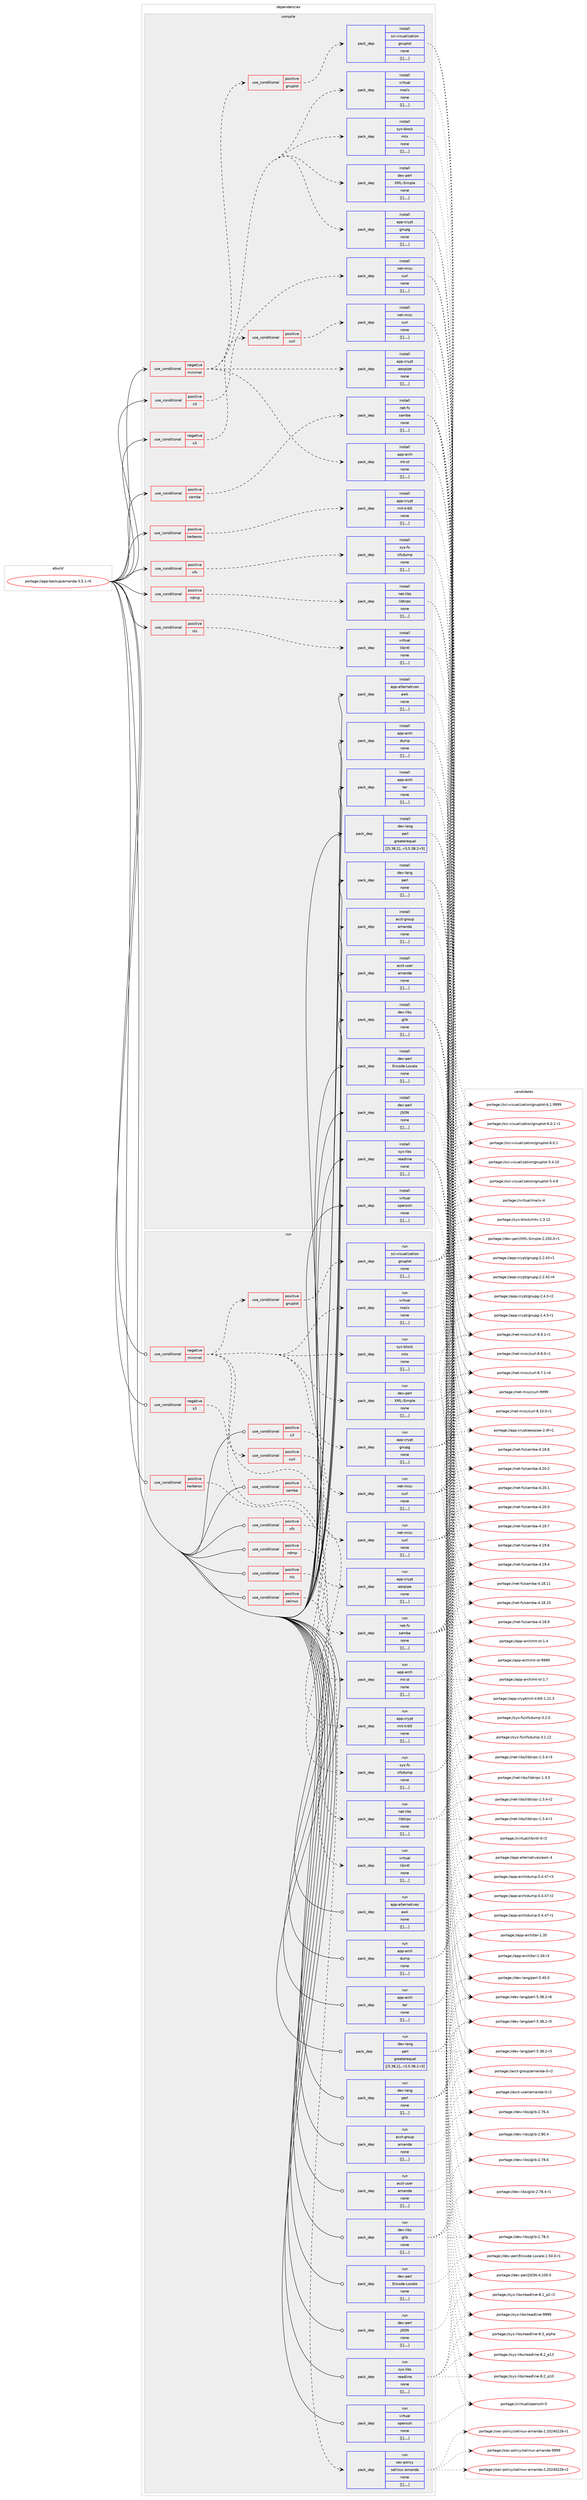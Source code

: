 digraph prolog {

# *************
# Graph options
# *************

newrank=true;
concentrate=true;
compound=true;
graph [rankdir=LR,fontname=Helvetica,fontsize=10,ranksep=1.5];#, ranksep=2.5, nodesep=0.2];
edge  [arrowhead=vee];
node  [fontname=Helvetica,fontsize=10];

# **********
# The ebuild
# **********

subgraph cluster_leftcol {
color=gray;
label=<<i>ebuild</i>>;
id [label="portage://app-backup/amanda-3.5.1-r5", color=red, width=4, href="../app-backup/amanda-3.5.1-r5.svg"];
}

# ****************
# The dependencies
# ****************

subgraph cluster_midcol {
color=gray;
label=<<i>dependencies</i>>;
subgraph cluster_compile {
fillcolor="#eeeeee";
style=filled;
label=<<i>compile</i>>;
subgraph cond2384 {
dependency8472 [label=<<TABLE BORDER="0" CELLBORDER="1" CELLSPACING="0" CELLPADDING="4"><TR><TD ROWSPAN="3" CELLPADDING="10">use_conditional</TD></TR><TR><TD>negative</TD></TR><TR><TD>minimal</TD></TR></TABLE>>, shape=none, color=red];
subgraph pack6062 {
dependency8473 [label=<<TABLE BORDER="0" CELLBORDER="1" CELLSPACING="0" CELLPADDING="4" WIDTH="220"><TR><TD ROWSPAN="6" CELLPADDING="30">pack_dep</TD></TR><TR><TD WIDTH="110">install</TD></TR><TR><TD>app-arch</TD></TR><TR><TD>mt-st</TD></TR><TR><TD>none</TD></TR><TR><TD>[[],,,,]</TD></TR></TABLE>>, shape=none, color=blue];
}
dependency8472:e -> dependency8473:w [weight=20,style="dashed",arrowhead="vee"];
subgraph pack6063 {
dependency8474 [label=<<TABLE BORDER="0" CELLBORDER="1" CELLSPACING="0" CELLPADDING="4" WIDTH="220"><TR><TD ROWSPAN="6" CELLPADDING="30">pack_dep</TD></TR><TR><TD WIDTH="110">install</TD></TR><TR><TD>app-crypt</TD></TR><TR><TD>aespipe</TD></TR><TR><TD>none</TD></TR><TR><TD>[[],,,,]</TD></TR></TABLE>>, shape=none, color=blue];
}
dependency8472:e -> dependency8474:w [weight=20,style="dashed",arrowhead="vee"];
subgraph pack6064 {
dependency8475 [label=<<TABLE BORDER="0" CELLBORDER="1" CELLSPACING="0" CELLPADDING="4" WIDTH="220"><TR><TD ROWSPAN="6" CELLPADDING="30">pack_dep</TD></TR><TR><TD WIDTH="110">install</TD></TR><TR><TD>app-crypt</TD></TR><TR><TD>gnupg</TD></TR><TR><TD>none</TD></TR><TR><TD>[[],,,,]</TD></TR></TABLE>>, shape=none, color=blue];
}
dependency8472:e -> dependency8475:w [weight=20,style="dashed",arrowhead="vee"];
subgraph pack6065 {
dependency8476 [label=<<TABLE BORDER="0" CELLBORDER="1" CELLSPACING="0" CELLPADDING="4" WIDTH="220"><TR><TD ROWSPAN="6" CELLPADDING="30">pack_dep</TD></TR><TR><TD WIDTH="110">install</TD></TR><TR><TD>dev-perl</TD></TR><TR><TD>XML-Simple</TD></TR><TR><TD>none</TD></TR><TR><TD>[[],,,,]</TD></TR></TABLE>>, shape=none, color=blue];
}
dependency8472:e -> dependency8476:w [weight=20,style="dashed",arrowhead="vee"];
subgraph pack6066 {
dependency8477 [label=<<TABLE BORDER="0" CELLBORDER="1" CELLSPACING="0" CELLPADDING="4" WIDTH="220"><TR><TD ROWSPAN="6" CELLPADDING="30">pack_dep</TD></TR><TR><TD WIDTH="110">install</TD></TR><TR><TD>sys-block</TD></TR><TR><TD>mtx</TD></TR><TR><TD>none</TD></TR><TR><TD>[[],,,,]</TD></TR></TABLE>>, shape=none, color=blue];
}
dependency8472:e -> dependency8477:w [weight=20,style="dashed",arrowhead="vee"];
subgraph pack6067 {
dependency8478 [label=<<TABLE BORDER="0" CELLBORDER="1" CELLSPACING="0" CELLPADDING="4" WIDTH="220"><TR><TD ROWSPAN="6" CELLPADDING="30">pack_dep</TD></TR><TR><TD WIDTH="110">install</TD></TR><TR><TD>virtual</TD></TR><TR><TD>mailx</TD></TR><TR><TD>none</TD></TR><TR><TD>[[],,,,]</TD></TR></TABLE>>, shape=none, color=blue];
}
dependency8472:e -> dependency8478:w [weight=20,style="dashed",arrowhead="vee"];
subgraph cond2385 {
dependency8479 [label=<<TABLE BORDER="0" CELLBORDER="1" CELLSPACING="0" CELLPADDING="4"><TR><TD ROWSPAN="3" CELLPADDING="10">use_conditional</TD></TR><TR><TD>positive</TD></TR><TR><TD>gnuplot</TD></TR></TABLE>>, shape=none, color=red];
subgraph pack6068 {
dependency8480 [label=<<TABLE BORDER="0" CELLBORDER="1" CELLSPACING="0" CELLPADDING="4" WIDTH="220"><TR><TD ROWSPAN="6" CELLPADDING="30">pack_dep</TD></TR><TR><TD WIDTH="110">install</TD></TR><TR><TD>sci-visualization</TD></TR><TR><TD>gnuplot</TD></TR><TR><TD>none</TD></TR><TR><TD>[[],,,,]</TD></TR></TABLE>>, shape=none, color=blue];
}
dependency8479:e -> dependency8480:w [weight=20,style="dashed",arrowhead="vee"];
}
dependency8472:e -> dependency8479:w [weight=20,style="dashed",arrowhead="vee"];
}
id:e -> dependency8472:w [weight=20,style="solid",arrowhead="vee"];
subgraph cond2386 {
dependency8481 [label=<<TABLE BORDER="0" CELLBORDER="1" CELLSPACING="0" CELLPADDING="4"><TR><TD ROWSPAN="3" CELLPADDING="10">use_conditional</TD></TR><TR><TD>negative</TD></TR><TR><TD>s3</TD></TR></TABLE>>, shape=none, color=red];
subgraph cond2387 {
dependency8482 [label=<<TABLE BORDER="0" CELLBORDER="1" CELLSPACING="0" CELLPADDING="4"><TR><TD ROWSPAN="3" CELLPADDING="10">use_conditional</TD></TR><TR><TD>positive</TD></TR><TR><TD>curl</TD></TR></TABLE>>, shape=none, color=red];
subgraph pack6069 {
dependency8483 [label=<<TABLE BORDER="0" CELLBORDER="1" CELLSPACING="0" CELLPADDING="4" WIDTH="220"><TR><TD ROWSPAN="6" CELLPADDING="30">pack_dep</TD></TR><TR><TD WIDTH="110">install</TD></TR><TR><TD>net-misc</TD></TR><TR><TD>curl</TD></TR><TR><TD>none</TD></TR><TR><TD>[[],,,,]</TD></TR></TABLE>>, shape=none, color=blue];
}
dependency8482:e -> dependency8483:w [weight=20,style="dashed",arrowhead="vee"];
}
dependency8481:e -> dependency8482:w [weight=20,style="dashed",arrowhead="vee"];
}
id:e -> dependency8481:w [weight=20,style="solid",arrowhead="vee"];
subgraph cond2388 {
dependency8484 [label=<<TABLE BORDER="0" CELLBORDER="1" CELLSPACING="0" CELLPADDING="4"><TR><TD ROWSPAN="3" CELLPADDING="10">use_conditional</TD></TR><TR><TD>positive</TD></TR><TR><TD>kerberos</TD></TR></TABLE>>, shape=none, color=red];
subgraph pack6070 {
dependency8485 [label=<<TABLE BORDER="0" CELLBORDER="1" CELLSPACING="0" CELLPADDING="4" WIDTH="220"><TR><TD ROWSPAN="6" CELLPADDING="30">pack_dep</TD></TR><TR><TD WIDTH="110">install</TD></TR><TR><TD>app-crypt</TD></TR><TR><TD>mit-krb5</TD></TR><TR><TD>none</TD></TR><TR><TD>[[],,,,]</TD></TR></TABLE>>, shape=none, color=blue];
}
dependency8484:e -> dependency8485:w [weight=20,style="dashed",arrowhead="vee"];
}
id:e -> dependency8484:w [weight=20,style="solid",arrowhead="vee"];
subgraph cond2389 {
dependency8486 [label=<<TABLE BORDER="0" CELLBORDER="1" CELLSPACING="0" CELLPADDING="4"><TR><TD ROWSPAN="3" CELLPADDING="10">use_conditional</TD></TR><TR><TD>positive</TD></TR><TR><TD>ndmp</TD></TR></TABLE>>, shape=none, color=red];
subgraph pack6071 {
dependency8487 [label=<<TABLE BORDER="0" CELLBORDER="1" CELLSPACING="0" CELLPADDING="4" WIDTH="220"><TR><TD ROWSPAN="6" CELLPADDING="30">pack_dep</TD></TR><TR><TD WIDTH="110">install</TD></TR><TR><TD>net-libs</TD></TR><TR><TD>libtirpc</TD></TR><TR><TD>none</TD></TR><TR><TD>[[],,,,]</TD></TR></TABLE>>, shape=none, color=blue];
}
dependency8486:e -> dependency8487:w [weight=20,style="dashed",arrowhead="vee"];
}
id:e -> dependency8486:w [weight=20,style="solid",arrowhead="vee"];
subgraph cond2390 {
dependency8488 [label=<<TABLE BORDER="0" CELLBORDER="1" CELLSPACING="0" CELLPADDING="4"><TR><TD ROWSPAN="3" CELLPADDING="10">use_conditional</TD></TR><TR><TD>positive</TD></TR><TR><TD>nls</TD></TR></TABLE>>, shape=none, color=red];
subgraph pack6072 {
dependency8489 [label=<<TABLE BORDER="0" CELLBORDER="1" CELLSPACING="0" CELLPADDING="4" WIDTH="220"><TR><TD ROWSPAN="6" CELLPADDING="30">pack_dep</TD></TR><TR><TD WIDTH="110">install</TD></TR><TR><TD>virtual</TD></TR><TR><TD>libintl</TD></TR><TR><TD>none</TD></TR><TR><TD>[[],,,,]</TD></TR></TABLE>>, shape=none, color=blue];
}
dependency8488:e -> dependency8489:w [weight=20,style="dashed",arrowhead="vee"];
}
id:e -> dependency8488:w [weight=20,style="solid",arrowhead="vee"];
subgraph cond2391 {
dependency8490 [label=<<TABLE BORDER="0" CELLBORDER="1" CELLSPACING="0" CELLPADDING="4"><TR><TD ROWSPAN="3" CELLPADDING="10">use_conditional</TD></TR><TR><TD>positive</TD></TR><TR><TD>s3</TD></TR></TABLE>>, shape=none, color=red];
subgraph pack6073 {
dependency8491 [label=<<TABLE BORDER="0" CELLBORDER="1" CELLSPACING="0" CELLPADDING="4" WIDTH="220"><TR><TD ROWSPAN="6" CELLPADDING="30">pack_dep</TD></TR><TR><TD WIDTH="110">install</TD></TR><TR><TD>net-misc</TD></TR><TR><TD>curl</TD></TR><TR><TD>none</TD></TR><TR><TD>[[],,,,]</TD></TR></TABLE>>, shape=none, color=blue];
}
dependency8490:e -> dependency8491:w [weight=20,style="dashed",arrowhead="vee"];
}
id:e -> dependency8490:w [weight=20,style="solid",arrowhead="vee"];
subgraph cond2392 {
dependency8492 [label=<<TABLE BORDER="0" CELLBORDER="1" CELLSPACING="0" CELLPADDING="4"><TR><TD ROWSPAN="3" CELLPADDING="10">use_conditional</TD></TR><TR><TD>positive</TD></TR><TR><TD>samba</TD></TR></TABLE>>, shape=none, color=red];
subgraph pack6074 {
dependency8493 [label=<<TABLE BORDER="0" CELLBORDER="1" CELLSPACING="0" CELLPADDING="4" WIDTH="220"><TR><TD ROWSPAN="6" CELLPADDING="30">pack_dep</TD></TR><TR><TD WIDTH="110">install</TD></TR><TR><TD>net-fs</TD></TR><TR><TD>samba</TD></TR><TR><TD>none</TD></TR><TR><TD>[[],,,,]</TD></TR></TABLE>>, shape=none, color=blue];
}
dependency8492:e -> dependency8493:w [weight=20,style="dashed",arrowhead="vee"];
}
id:e -> dependency8492:w [weight=20,style="solid",arrowhead="vee"];
subgraph cond2393 {
dependency8494 [label=<<TABLE BORDER="0" CELLBORDER="1" CELLSPACING="0" CELLPADDING="4"><TR><TD ROWSPAN="3" CELLPADDING="10">use_conditional</TD></TR><TR><TD>positive</TD></TR><TR><TD>xfs</TD></TR></TABLE>>, shape=none, color=red];
subgraph pack6075 {
dependency8495 [label=<<TABLE BORDER="0" CELLBORDER="1" CELLSPACING="0" CELLPADDING="4" WIDTH="220"><TR><TD ROWSPAN="6" CELLPADDING="30">pack_dep</TD></TR><TR><TD WIDTH="110">install</TD></TR><TR><TD>sys-fs</TD></TR><TR><TD>xfsdump</TD></TR><TR><TD>none</TD></TR><TR><TD>[[],,,,]</TD></TR></TABLE>>, shape=none, color=blue];
}
dependency8494:e -> dependency8495:w [weight=20,style="dashed",arrowhead="vee"];
}
id:e -> dependency8494:w [weight=20,style="solid",arrowhead="vee"];
subgraph pack6076 {
dependency8496 [label=<<TABLE BORDER="0" CELLBORDER="1" CELLSPACING="0" CELLPADDING="4" WIDTH="220"><TR><TD ROWSPAN="6" CELLPADDING="30">pack_dep</TD></TR><TR><TD WIDTH="110">install</TD></TR><TR><TD>acct-group</TD></TR><TR><TD>amanda</TD></TR><TR><TD>none</TD></TR><TR><TD>[[],,,,]</TD></TR></TABLE>>, shape=none, color=blue];
}
id:e -> dependency8496:w [weight=20,style="solid",arrowhead="vee"];
subgraph pack6077 {
dependency8497 [label=<<TABLE BORDER="0" CELLBORDER="1" CELLSPACING="0" CELLPADDING="4" WIDTH="220"><TR><TD ROWSPAN="6" CELLPADDING="30">pack_dep</TD></TR><TR><TD WIDTH="110">install</TD></TR><TR><TD>acct-user</TD></TR><TR><TD>amanda</TD></TR><TR><TD>none</TD></TR><TR><TD>[[],,,,]</TD></TR></TABLE>>, shape=none, color=blue];
}
id:e -> dependency8497:w [weight=20,style="solid",arrowhead="vee"];
subgraph pack6078 {
dependency8498 [label=<<TABLE BORDER="0" CELLBORDER="1" CELLSPACING="0" CELLPADDING="4" WIDTH="220"><TR><TD ROWSPAN="6" CELLPADDING="30">pack_dep</TD></TR><TR><TD WIDTH="110">install</TD></TR><TR><TD>app-alternatives</TD></TR><TR><TD>awk</TD></TR><TR><TD>none</TD></TR><TR><TD>[[],,,,]</TD></TR></TABLE>>, shape=none, color=blue];
}
id:e -> dependency8498:w [weight=20,style="solid",arrowhead="vee"];
subgraph pack6079 {
dependency8499 [label=<<TABLE BORDER="0" CELLBORDER="1" CELLSPACING="0" CELLPADDING="4" WIDTH="220"><TR><TD ROWSPAN="6" CELLPADDING="30">pack_dep</TD></TR><TR><TD WIDTH="110">install</TD></TR><TR><TD>app-arch</TD></TR><TR><TD>dump</TD></TR><TR><TD>none</TD></TR><TR><TD>[[],,,,]</TD></TR></TABLE>>, shape=none, color=blue];
}
id:e -> dependency8499:w [weight=20,style="solid",arrowhead="vee"];
subgraph pack6080 {
dependency8500 [label=<<TABLE BORDER="0" CELLBORDER="1" CELLSPACING="0" CELLPADDING="4" WIDTH="220"><TR><TD ROWSPAN="6" CELLPADDING="30">pack_dep</TD></TR><TR><TD WIDTH="110">install</TD></TR><TR><TD>app-arch</TD></TR><TR><TD>tar</TD></TR><TR><TD>none</TD></TR><TR><TD>[[],,,,]</TD></TR></TABLE>>, shape=none, color=blue];
}
id:e -> dependency8500:w [weight=20,style="solid",arrowhead="vee"];
subgraph pack6081 {
dependency8501 [label=<<TABLE BORDER="0" CELLBORDER="1" CELLSPACING="0" CELLPADDING="4" WIDTH="220"><TR><TD ROWSPAN="6" CELLPADDING="30">pack_dep</TD></TR><TR><TD WIDTH="110">install</TD></TR><TR><TD>dev-lang</TD></TR><TR><TD>perl</TD></TR><TR><TD>greaterequal</TD></TR><TR><TD>[[5,38,2],,-r3,5.38.2-r3]</TD></TR></TABLE>>, shape=none, color=blue];
}
id:e -> dependency8501:w [weight=20,style="solid",arrowhead="vee"];
subgraph pack6082 {
dependency8502 [label=<<TABLE BORDER="0" CELLBORDER="1" CELLSPACING="0" CELLPADDING="4" WIDTH="220"><TR><TD ROWSPAN="6" CELLPADDING="30">pack_dep</TD></TR><TR><TD WIDTH="110">install</TD></TR><TR><TD>dev-lang</TD></TR><TR><TD>perl</TD></TR><TR><TD>none</TD></TR><TR><TD>[[],,,,]</TD></TR></TABLE>>, shape=none, color=blue];
}
id:e -> dependency8502:w [weight=20,style="solid",arrowhead="vee"];
subgraph pack6083 {
dependency8503 [label=<<TABLE BORDER="0" CELLBORDER="1" CELLSPACING="0" CELLPADDING="4" WIDTH="220"><TR><TD ROWSPAN="6" CELLPADDING="30">pack_dep</TD></TR><TR><TD WIDTH="110">install</TD></TR><TR><TD>dev-libs</TD></TR><TR><TD>glib</TD></TR><TR><TD>none</TD></TR><TR><TD>[[],,,,]</TD></TR></TABLE>>, shape=none, color=blue];
}
id:e -> dependency8503:w [weight=20,style="solid",arrowhead="vee"];
subgraph pack6084 {
dependency8504 [label=<<TABLE BORDER="0" CELLBORDER="1" CELLSPACING="0" CELLPADDING="4" WIDTH="220"><TR><TD ROWSPAN="6" CELLPADDING="30">pack_dep</TD></TR><TR><TD WIDTH="110">install</TD></TR><TR><TD>dev-perl</TD></TR><TR><TD>Encode-Locale</TD></TR><TR><TD>none</TD></TR><TR><TD>[[],,,,]</TD></TR></TABLE>>, shape=none, color=blue];
}
id:e -> dependency8504:w [weight=20,style="solid",arrowhead="vee"];
subgraph pack6085 {
dependency8505 [label=<<TABLE BORDER="0" CELLBORDER="1" CELLSPACING="0" CELLPADDING="4" WIDTH="220"><TR><TD ROWSPAN="6" CELLPADDING="30">pack_dep</TD></TR><TR><TD WIDTH="110">install</TD></TR><TR><TD>dev-perl</TD></TR><TR><TD>JSON</TD></TR><TR><TD>none</TD></TR><TR><TD>[[],,,,]</TD></TR></TABLE>>, shape=none, color=blue];
}
id:e -> dependency8505:w [weight=20,style="solid",arrowhead="vee"];
subgraph pack6086 {
dependency8506 [label=<<TABLE BORDER="0" CELLBORDER="1" CELLSPACING="0" CELLPADDING="4" WIDTH="220"><TR><TD ROWSPAN="6" CELLPADDING="30">pack_dep</TD></TR><TR><TD WIDTH="110">install</TD></TR><TR><TD>sys-libs</TD></TR><TR><TD>readline</TD></TR><TR><TD>none</TD></TR><TR><TD>[[],,,,]</TD></TR></TABLE>>, shape=none, color=blue];
}
id:e -> dependency8506:w [weight=20,style="solid",arrowhead="vee"];
subgraph pack6087 {
dependency8507 [label=<<TABLE BORDER="0" CELLBORDER="1" CELLSPACING="0" CELLPADDING="4" WIDTH="220"><TR><TD ROWSPAN="6" CELLPADDING="30">pack_dep</TD></TR><TR><TD WIDTH="110">install</TD></TR><TR><TD>virtual</TD></TR><TR><TD>openssh</TD></TR><TR><TD>none</TD></TR><TR><TD>[[],,,,]</TD></TR></TABLE>>, shape=none, color=blue];
}
id:e -> dependency8507:w [weight=20,style="solid",arrowhead="vee"];
}
subgraph cluster_compileandrun {
fillcolor="#eeeeee";
style=filled;
label=<<i>compile and run</i>>;
}
subgraph cluster_run {
fillcolor="#eeeeee";
style=filled;
label=<<i>run</i>>;
subgraph cond2394 {
dependency8508 [label=<<TABLE BORDER="0" CELLBORDER="1" CELLSPACING="0" CELLPADDING="4"><TR><TD ROWSPAN="3" CELLPADDING="10">use_conditional</TD></TR><TR><TD>negative</TD></TR><TR><TD>minimal</TD></TR></TABLE>>, shape=none, color=red];
subgraph pack6088 {
dependency8509 [label=<<TABLE BORDER="0" CELLBORDER="1" CELLSPACING="0" CELLPADDING="4" WIDTH="220"><TR><TD ROWSPAN="6" CELLPADDING="30">pack_dep</TD></TR><TR><TD WIDTH="110">run</TD></TR><TR><TD>app-arch</TD></TR><TR><TD>mt-st</TD></TR><TR><TD>none</TD></TR><TR><TD>[[],,,,]</TD></TR></TABLE>>, shape=none, color=blue];
}
dependency8508:e -> dependency8509:w [weight=20,style="dashed",arrowhead="vee"];
subgraph pack6089 {
dependency8510 [label=<<TABLE BORDER="0" CELLBORDER="1" CELLSPACING="0" CELLPADDING="4" WIDTH="220"><TR><TD ROWSPAN="6" CELLPADDING="30">pack_dep</TD></TR><TR><TD WIDTH="110">run</TD></TR><TR><TD>app-crypt</TD></TR><TR><TD>aespipe</TD></TR><TR><TD>none</TD></TR><TR><TD>[[],,,,]</TD></TR></TABLE>>, shape=none, color=blue];
}
dependency8508:e -> dependency8510:w [weight=20,style="dashed",arrowhead="vee"];
subgraph pack6090 {
dependency8511 [label=<<TABLE BORDER="0" CELLBORDER="1" CELLSPACING="0" CELLPADDING="4" WIDTH="220"><TR><TD ROWSPAN="6" CELLPADDING="30">pack_dep</TD></TR><TR><TD WIDTH="110">run</TD></TR><TR><TD>app-crypt</TD></TR><TR><TD>gnupg</TD></TR><TR><TD>none</TD></TR><TR><TD>[[],,,,]</TD></TR></TABLE>>, shape=none, color=blue];
}
dependency8508:e -> dependency8511:w [weight=20,style="dashed",arrowhead="vee"];
subgraph pack6091 {
dependency8512 [label=<<TABLE BORDER="0" CELLBORDER="1" CELLSPACING="0" CELLPADDING="4" WIDTH="220"><TR><TD ROWSPAN="6" CELLPADDING="30">pack_dep</TD></TR><TR><TD WIDTH="110">run</TD></TR><TR><TD>dev-perl</TD></TR><TR><TD>XML-Simple</TD></TR><TR><TD>none</TD></TR><TR><TD>[[],,,,]</TD></TR></TABLE>>, shape=none, color=blue];
}
dependency8508:e -> dependency8512:w [weight=20,style="dashed",arrowhead="vee"];
subgraph pack6092 {
dependency8513 [label=<<TABLE BORDER="0" CELLBORDER="1" CELLSPACING="0" CELLPADDING="4" WIDTH="220"><TR><TD ROWSPAN="6" CELLPADDING="30">pack_dep</TD></TR><TR><TD WIDTH="110">run</TD></TR><TR><TD>sys-block</TD></TR><TR><TD>mtx</TD></TR><TR><TD>none</TD></TR><TR><TD>[[],,,,]</TD></TR></TABLE>>, shape=none, color=blue];
}
dependency8508:e -> dependency8513:w [weight=20,style="dashed",arrowhead="vee"];
subgraph pack6093 {
dependency8514 [label=<<TABLE BORDER="0" CELLBORDER="1" CELLSPACING="0" CELLPADDING="4" WIDTH="220"><TR><TD ROWSPAN="6" CELLPADDING="30">pack_dep</TD></TR><TR><TD WIDTH="110">run</TD></TR><TR><TD>virtual</TD></TR><TR><TD>mailx</TD></TR><TR><TD>none</TD></TR><TR><TD>[[],,,,]</TD></TR></TABLE>>, shape=none, color=blue];
}
dependency8508:e -> dependency8514:w [weight=20,style="dashed",arrowhead="vee"];
subgraph cond2395 {
dependency8515 [label=<<TABLE BORDER="0" CELLBORDER="1" CELLSPACING="0" CELLPADDING="4"><TR><TD ROWSPAN="3" CELLPADDING="10">use_conditional</TD></TR><TR><TD>positive</TD></TR><TR><TD>gnuplot</TD></TR></TABLE>>, shape=none, color=red];
subgraph pack6094 {
dependency8516 [label=<<TABLE BORDER="0" CELLBORDER="1" CELLSPACING="0" CELLPADDING="4" WIDTH="220"><TR><TD ROWSPAN="6" CELLPADDING="30">pack_dep</TD></TR><TR><TD WIDTH="110">run</TD></TR><TR><TD>sci-visualization</TD></TR><TR><TD>gnuplot</TD></TR><TR><TD>none</TD></TR><TR><TD>[[],,,,]</TD></TR></TABLE>>, shape=none, color=blue];
}
dependency8515:e -> dependency8516:w [weight=20,style="dashed",arrowhead="vee"];
}
dependency8508:e -> dependency8515:w [weight=20,style="dashed",arrowhead="vee"];
}
id:e -> dependency8508:w [weight=20,style="solid",arrowhead="odot"];
subgraph cond2396 {
dependency8517 [label=<<TABLE BORDER="0" CELLBORDER="1" CELLSPACING="0" CELLPADDING="4"><TR><TD ROWSPAN="3" CELLPADDING="10">use_conditional</TD></TR><TR><TD>negative</TD></TR><TR><TD>s3</TD></TR></TABLE>>, shape=none, color=red];
subgraph cond2397 {
dependency8518 [label=<<TABLE BORDER="0" CELLBORDER="1" CELLSPACING="0" CELLPADDING="4"><TR><TD ROWSPAN="3" CELLPADDING="10">use_conditional</TD></TR><TR><TD>positive</TD></TR><TR><TD>curl</TD></TR></TABLE>>, shape=none, color=red];
subgraph pack6095 {
dependency8519 [label=<<TABLE BORDER="0" CELLBORDER="1" CELLSPACING="0" CELLPADDING="4" WIDTH="220"><TR><TD ROWSPAN="6" CELLPADDING="30">pack_dep</TD></TR><TR><TD WIDTH="110">run</TD></TR><TR><TD>net-misc</TD></TR><TR><TD>curl</TD></TR><TR><TD>none</TD></TR><TR><TD>[[],,,,]</TD></TR></TABLE>>, shape=none, color=blue];
}
dependency8518:e -> dependency8519:w [weight=20,style="dashed",arrowhead="vee"];
}
dependency8517:e -> dependency8518:w [weight=20,style="dashed",arrowhead="vee"];
}
id:e -> dependency8517:w [weight=20,style="solid",arrowhead="odot"];
subgraph cond2398 {
dependency8520 [label=<<TABLE BORDER="0" CELLBORDER="1" CELLSPACING="0" CELLPADDING="4"><TR><TD ROWSPAN="3" CELLPADDING="10">use_conditional</TD></TR><TR><TD>positive</TD></TR><TR><TD>kerberos</TD></TR></TABLE>>, shape=none, color=red];
subgraph pack6096 {
dependency8521 [label=<<TABLE BORDER="0" CELLBORDER="1" CELLSPACING="0" CELLPADDING="4" WIDTH="220"><TR><TD ROWSPAN="6" CELLPADDING="30">pack_dep</TD></TR><TR><TD WIDTH="110">run</TD></TR><TR><TD>app-crypt</TD></TR><TR><TD>mit-krb5</TD></TR><TR><TD>none</TD></TR><TR><TD>[[],,,,]</TD></TR></TABLE>>, shape=none, color=blue];
}
dependency8520:e -> dependency8521:w [weight=20,style="dashed",arrowhead="vee"];
}
id:e -> dependency8520:w [weight=20,style="solid",arrowhead="odot"];
subgraph cond2399 {
dependency8522 [label=<<TABLE BORDER="0" CELLBORDER="1" CELLSPACING="0" CELLPADDING="4"><TR><TD ROWSPAN="3" CELLPADDING="10">use_conditional</TD></TR><TR><TD>positive</TD></TR><TR><TD>ndmp</TD></TR></TABLE>>, shape=none, color=red];
subgraph pack6097 {
dependency8523 [label=<<TABLE BORDER="0" CELLBORDER="1" CELLSPACING="0" CELLPADDING="4" WIDTH="220"><TR><TD ROWSPAN="6" CELLPADDING="30">pack_dep</TD></TR><TR><TD WIDTH="110">run</TD></TR><TR><TD>net-libs</TD></TR><TR><TD>libtirpc</TD></TR><TR><TD>none</TD></TR><TR><TD>[[],,,,]</TD></TR></TABLE>>, shape=none, color=blue];
}
dependency8522:e -> dependency8523:w [weight=20,style="dashed",arrowhead="vee"];
}
id:e -> dependency8522:w [weight=20,style="solid",arrowhead="odot"];
subgraph cond2400 {
dependency8524 [label=<<TABLE BORDER="0" CELLBORDER="1" CELLSPACING="0" CELLPADDING="4"><TR><TD ROWSPAN="3" CELLPADDING="10">use_conditional</TD></TR><TR><TD>positive</TD></TR><TR><TD>nls</TD></TR></TABLE>>, shape=none, color=red];
subgraph pack6098 {
dependency8525 [label=<<TABLE BORDER="0" CELLBORDER="1" CELLSPACING="0" CELLPADDING="4" WIDTH="220"><TR><TD ROWSPAN="6" CELLPADDING="30">pack_dep</TD></TR><TR><TD WIDTH="110">run</TD></TR><TR><TD>virtual</TD></TR><TR><TD>libintl</TD></TR><TR><TD>none</TD></TR><TR><TD>[[],,,,]</TD></TR></TABLE>>, shape=none, color=blue];
}
dependency8524:e -> dependency8525:w [weight=20,style="dashed",arrowhead="vee"];
}
id:e -> dependency8524:w [weight=20,style="solid",arrowhead="odot"];
subgraph cond2401 {
dependency8526 [label=<<TABLE BORDER="0" CELLBORDER="1" CELLSPACING="0" CELLPADDING="4"><TR><TD ROWSPAN="3" CELLPADDING="10">use_conditional</TD></TR><TR><TD>positive</TD></TR><TR><TD>s3</TD></TR></TABLE>>, shape=none, color=red];
subgraph pack6099 {
dependency8527 [label=<<TABLE BORDER="0" CELLBORDER="1" CELLSPACING="0" CELLPADDING="4" WIDTH="220"><TR><TD ROWSPAN="6" CELLPADDING="30">pack_dep</TD></TR><TR><TD WIDTH="110">run</TD></TR><TR><TD>net-misc</TD></TR><TR><TD>curl</TD></TR><TR><TD>none</TD></TR><TR><TD>[[],,,,]</TD></TR></TABLE>>, shape=none, color=blue];
}
dependency8526:e -> dependency8527:w [weight=20,style="dashed",arrowhead="vee"];
}
id:e -> dependency8526:w [weight=20,style="solid",arrowhead="odot"];
subgraph cond2402 {
dependency8528 [label=<<TABLE BORDER="0" CELLBORDER="1" CELLSPACING="0" CELLPADDING="4"><TR><TD ROWSPAN="3" CELLPADDING="10">use_conditional</TD></TR><TR><TD>positive</TD></TR><TR><TD>samba</TD></TR></TABLE>>, shape=none, color=red];
subgraph pack6100 {
dependency8529 [label=<<TABLE BORDER="0" CELLBORDER="1" CELLSPACING="0" CELLPADDING="4" WIDTH="220"><TR><TD ROWSPAN="6" CELLPADDING="30">pack_dep</TD></TR><TR><TD WIDTH="110">run</TD></TR><TR><TD>net-fs</TD></TR><TR><TD>samba</TD></TR><TR><TD>none</TD></TR><TR><TD>[[],,,,]</TD></TR></TABLE>>, shape=none, color=blue];
}
dependency8528:e -> dependency8529:w [weight=20,style="dashed",arrowhead="vee"];
}
id:e -> dependency8528:w [weight=20,style="solid",arrowhead="odot"];
subgraph cond2403 {
dependency8530 [label=<<TABLE BORDER="0" CELLBORDER="1" CELLSPACING="0" CELLPADDING="4"><TR><TD ROWSPAN="3" CELLPADDING="10">use_conditional</TD></TR><TR><TD>positive</TD></TR><TR><TD>selinux</TD></TR></TABLE>>, shape=none, color=red];
subgraph pack6101 {
dependency8531 [label=<<TABLE BORDER="0" CELLBORDER="1" CELLSPACING="0" CELLPADDING="4" WIDTH="220"><TR><TD ROWSPAN="6" CELLPADDING="30">pack_dep</TD></TR><TR><TD WIDTH="110">run</TD></TR><TR><TD>sec-policy</TD></TR><TR><TD>selinux-amanda</TD></TR><TR><TD>none</TD></TR><TR><TD>[[],,,,]</TD></TR></TABLE>>, shape=none, color=blue];
}
dependency8530:e -> dependency8531:w [weight=20,style="dashed",arrowhead="vee"];
}
id:e -> dependency8530:w [weight=20,style="solid",arrowhead="odot"];
subgraph cond2404 {
dependency8532 [label=<<TABLE BORDER="0" CELLBORDER="1" CELLSPACING="0" CELLPADDING="4"><TR><TD ROWSPAN="3" CELLPADDING="10">use_conditional</TD></TR><TR><TD>positive</TD></TR><TR><TD>xfs</TD></TR></TABLE>>, shape=none, color=red];
subgraph pack6102 {
dependency8533 [label=<<TABLE BORDER="0" CELLBORDER="1" CELLSPACING="0" CELLPADDING="4" WIDTH="220"><TR><TD ROWSPAN="6" CELLPADDING="30">pack_dep</TD></TR><TR><TD WIDTH="110">run</TD></TR><TR><TD>sys-fs</TD></TR><TR><TD>xfsdump</TD></TR><TR><TD>none</TD></TR><TR><TD>[[],,,,]</TD></TR></TABLE>>, shape=none, color=blue];
}
dependency8532:e -> dependency8533:w [weight=20,style="dashed",arrowhead="vee"];
}
id:e -> dependency8532:w [weight=20,style="solid",arrowhead="odot"];
subgraph pack6103 {
dependency8534 [label=<<TABLE BORDER="0" CELLBORDER="1" CELLSPACING="0" CELLPADDING="4" WIDTH="220"><TR><TD ROWSPAN="6" CELLPADDING="30">pack_dep</TD></TR><TR><TD WIDTH="110">run</TD></TR><TR><TD>acct-group</TD></TR><TR><TD>amanda</TD></TR><TR><TD>none</TD></TR><TR><TD>[[],,,,]</TD></TR></TABLE>>, shape=none, color=blue];
}
id:e -> dependency8534:w [weight=20,style="solid",arrowhead="odot"];
subgraph pack6104 {
dependency8535 [label=<<TABLE BORDER="0" CELLBORDER="1" CELLSPACING="0" CELLPADDING="4" WIDTH="220"><TR><TD ROWSPAN="6" CELLPADDING="30">pack_dep</TD></TR><TR><TD WIDTH="110">run</TD></TR><TR><TD>acct-user</TD></TR><TR><TD>amanda</TD></TR><TR><TD>none</TD></TR><TR><TD>[[],,,,]</TD></TR></TABLE>>, shape=none, color=blue];
}
id:e -> dependency8535:w [weight=20,style="solid",arrowhead="odot"];
subgraph pack6105 {
dependency8536 [label=<<TABLE BORDER="0" CELLBORDER="1" CELLSPACING="0" CELLPADDING="4" WIDTH="220"><TR><TD ROWSPAN="6" CELLPADDING="30">pack_dep</TD></TR><TR><TD WIDTH="110">run</TD></TR><TR><TD>app-alternatives</TD></TR><TR><TD>awk</TD></TR><TR><TD>none</TD></TR><TR><TD>[[],,,,]</TD></TR></TABLE>>, shape=none, color=blue];
}
id:e -> dependency8536:w [weight=20,style="solid",arrowhead="odot"];
subgraph pack6106 {
dependency8537 [label=<<TABLE BORDER="0" CELLBORDER="1" CELLSPACING="0" CELLPADDING="4" WIDTH="220"><TR><TD ROWSPAN="6" CELLPADDING="30">pack_dep</TD></TR><TR><TD WIDTH="110">run</TD></TR><TR><TD>app-arch</TD></TR><TR><TD>dump</TD></TR><TR><TD>none</TD></TR><TR><TD>[[],,,,]</TD></TR></TABLE>>, shape=none, color=blue];
}
id:e -> dependency8537:w [weight=20,style="solid",arrowhead="odot"];
subgraph pack6107 {
dependency8538 [label=<<TABLE BORDER="0" CELLBORDER="1" CELLSPACING="0" CELLPADDING="4" WIDTH="220"><TR><TD ROWSPAN="6" CELLPADDING="30">pack_dep</TD></TR><TR><TD WIDTH="110">run</TD></TR><TR><TD>app-arch</TD></TR><TR><TD>tar</TD></TR><TR><TD>none</TD></TR><TR><TD>[[],,,,]</TD></TR></TABLE>>, shape=none, color=blue];
}
id:e -> dependency8538:w [weight=20,style="solid",arrowhead="odot"];
subgraph pack6108 {
dependency8539 [label=<<TABLE BORDER="0" CELLBORDER="1" CELLSPACING="0" CELLPADDING="4" WIDTH="220"><TR><TD ROWSPAN="6" CELLPADDING="30">pack_dep</TD></TR><TR><TD WIDTH="110">run</TD></TR><TR><TD>dev-lang</TD></TR><TR><TD>perl</TD></TR><TR><TD>greaterequal</TD></TR><TR><TD>[[5,38,2],,-r3,5.38.2-r3]</TD></TR></TABLE>>, shape=none, color=blue];
}
id:e -> dependency8539:w [weight=20,style="solid",arrowhead="odot"];
subgraph pack6109 {
dependency8540 [label=<<TABLE BORDER="0" CELLBORDER="1" CELLSPACING="0" CELLPADDING="4" WIDTH="220"><TR><TD ROWSPAN="6" CELLPADDING="30">pack_dep</TD></TR><TR><TD WIDTH="110">run</TD></TR><TR><TD>dev-lang</TD></TR><TR><TD>perl</TD></TR><TR><TD>none</TD></TR><TR><TD>[[],,,,]</TD></TR></TABLE>>, shape=none, color=blue];
}
id:e -> dependency8540:w [weight=20,style="solid",arrowhead="odot"];
subgraph pack6110 {
dependency8541 [label=<<TABLE BORDER="0" CELLBORDER="1" CELLSPACING="0" CELLPADDING="4" WIDTH="220"><TR><TD ROWSPAN="6" CELLPADDING="30">pack_dep</TD></TR><TR><TD WIDTH="110">run</TD></TR><TR><TD>dev-libs</TD></TR><TR><TD>glib</TD></TR><TR><TD>none</TD></TR><TR><TD>[[],,,,]</TD></TR></TABLE>>, shape=none, color=blue];
}
id:e -> dependency8541:w [weight=20,style="solid",arrowhead="odot"];
subgraph pack6111 {
dependency8542 [label=<<TABLE BORDER="0" CELLBORDER="1" CELLSPACING="0" CELLPADDING="4" WIDTH="220"><TR><TD ROWSPAN="6" CELLPADDING="30">pack_dep</TD></TR><TR><TD WIDTH="110">run</TD></TR><TR><TD>dev-perl</TD></TR><TR><TD>Encode-Locale</TD></TR><TR><TD>none</TD></TR><TR><TD>[[],,,,]</TD></TR></TABLE>>, shape=none, color=blue];
}
id:e -> dependency8542:w [weight=20,style="solid",arrowhead="odot"];
subgraph pack6112 {
dependency8543 [label=<<TABLE BORDER="0" CELLBORDER="1" CELLSPACING="0" CELLPADDING="4" WIDTH="220"><TR><TD ROWSPAN="6" CELLPADDING="30">pack_dep</TD></TR><TR><TD WIDTH="110">run</TD></TR><TR><TD>dev-perl</TD></TR><TR><TD>JSON</TD></TR><TR><TD>none</TD></TR><TR><TD>[[],,,,]</TD></TR></TABLE>>, shape=none, color=blue];
}
id:e -> dependency8543:w [weight=20,style="solid",arrowhead="odot"];
subgraph pack6113 {
dependency8544 [label=<<TABLE BORDER="0" CELLBORDER="1" CELLSPACING="0" CELLPADDING="4" WIDTH="220"><TR><TD ROWSPAN="6" CELLPADDING="30">pack_dep</TD></TR><TR><TD WIDTH="110">run</TD></TR><TR><TD>sys-libs</TD></TR><TR><TD>readline</TD></TR><TR><TD>none</TD></TR><TR><TD>[[],,,,]</TD></TR></TABLE>>, shape=none, color=blue];
}
id:e -> dependency8544:w [weight=20,style="solid",arrowhead="odot"];
subgraph pack6114 {
dependency8545 [label=<<TABLE BORDER="0" CELLBORDER="1" CELLSPACING="0" CELLPADDING="4" WIDTH="220"><TR><TD ROWSPAN="6" CELLPADDING="30">pack_dep</TD></TR><TR><TD WIDTH="110">run</TD></TR><TR><TD>virtual</TD></TR><TR><TD>openssh</TD></TR><TR><TD>none</TD></TR><TR><TD>[[],,,,]</TD></TR></TABLE>>, shape=none, color=blue];
}
id:e -> dependency8545:w [weight=20,style="solid",arrowhead="odot"];
}
}

# **************
# The candidates
# **************

subgraph cluster_choices {
rank=same;
color=gray;
label=<<i>candidates</i>>;

subgraph choice6062 {
color=black;
nodesep=1;
choice9711211245971149910447109116451151164557575757 [label="portage://app-arch/mt-st-9999", color=red, width=4,href="../app-arch/mt-st-9999.svg"];
choice97112112459711499104471091164511511645494655 [label="portage://app-arch/mt-st-1.7", color=red, width=4,href="../app-arch/mt-st-1.7.svg"];
choice97112112459711499104471091164511511645494652 [label="portage://app-arch/mt-st-1.4", color=red, width=4,href="../app-arch/mt-st-1.4.svg"];
dependency8473:e -> choice9711211245971149910447109116451151164557575757:w [style=dotted,weight="100"];
dependency8473:e -> choice97112112459711499104471091164511511645494655:w [style=dotted,weight="100"];
dependency8473:e -> choice97112112459711499104471091164511511645494652:w [style=dotted,weight="100"];
}
subgraph choice6063 {
color=black;
nodesep=1;
choice9711211245991141211121164797101115112105112101455046521024511449 [label="portage://app-crypt/aespipe-2.4f-r1", color=red, width=4,href="../app-crypt/aespipe-2.4f-r1.svg"];
dependency8474:e -> choice9711211245991141211121164797101115112105112101455046521024511449:w [style=dotted,weight="100"];
}
subgraph choice6064 {
color=black;
nodesep=1;
choice971121124599114121112116471031101171121034550465246534511450 [label="portage://app-crypt/gnupg-2.4.5-r2", color=red, width=4,href="../app-crypt/gnupg-2.4.5-r2.svg"];
choice971121124599114121112116471031101171121034550465246534511449 [label="portage://app-crypt/gnupg-2.4.5-r1", color=red, width=4,href="../app-crypt/gnupg-2.4.5-r1.svg"];
choice97112112459911412111211647103110117112103455046504652514511449 [label="portage://app-crypt/gnupg-2.2.43-r1", color=red, width=4,href="../app-crypt/gnupg-2.2.43-r1.svg"];
choice97112112459911412111211647103110117112103455046504652504511452 [label="portage://app-crypt/gnupg-2.2.42-r4", color=red, width=4,href="../app-crypt/gnupg-2.2.42-r4.svg"];
dependency8475:e -> choice971121124599114121112116471031101171121034550465246534511450:w [style=dotted,weight="100"];
dependency8475:e -> choice971121124599114121112116471031101171121034550465246534511449:w [style=dotted,weight="100"];
dependency8475:e -> choice97112112459911412111211647103110117112103455046504652514511449:w [style=dotted,weight="100"];
dependency8475:e -> choice97112112459911412111211647103110117112103455046504652504511452:w [style=dotted,weight="100"];
}
subgraph choice6065 {
color=black;
nodesep=1;
choice1001011184511210111410847887776458310510911210810145504650534846484511449 [label="portage://dev-perl/XML-Simple-2.250.0-r1", color=red, width=4,href="../dev-perl/XML-Simple-2.250.0-r1.svg"];
dependency8476:e -> choice1001011184511210111410847887776458310510911210810145504650534846484511449:w [style=dotted,weight="100"];
}
subgraph choice6066 {
color=black;
nodesep=1;
choice1151211154598108111991074710911612045494651464950 [label="portage://sys-block/mtx-1.3.12", color=red, width=4,href="../sys-block/mtx-1.3.12.svg"];
dependency8477:e -> choice1151211154598108111991074710911612045494651464950:w [style=dotted,weight="100"];
}
subgraph choice6067 {
color=black;
nodesep=1;
choice1181051141161179710847109971051081204552 [label="portage://virtual/mailx-4", color=red, width=4,href="../virtual/mailx-4.svg"];
dependency8478:e -> choice1181051141161179710847109971051081204552:w [style=dotted,weight="100"];
}
subgraph choice6068 {
color=black;
nodesep=1;
choice1159910545118105115117971081051229711610511111047103110117112108111116455446494657575757 [label="portage://sci-visualization/gnuplot-6.1.9999", color=red, width=4,href="../sci-visualization/gnuplot-6.1.9999.svg"];
choice11599105451181051151179710810512297116105111110471031101171121081111164554464846494511449 [label="portage://sci-visualization/gnuplot-6.0.1-r1", color=red, width=4,href="../sci-visualization/gnuplot-6.0.1-r1.svg"];
choice1159910545118105115117971081051229711610511111047103110117112108111116455446484649 [label="portage://sci-visualization/gnuplot-6.0.1", color=red, width=4,href="../sci-visualization/gnuplot-6.0.1.svg"];
choice115991054511810511511797108105122971161051111104710311011711210811111645534652464948 [label="portage://sci-visualization/gnuplot-5.4.10", color=red, width=4,href="../sci-visualization/gnuplot-5.4.10.svg"];
choice1159910545118105115117971081051229711610511111047103110117112108111116455346524656 [label="portage://sci-visualization/gnuplot-5.4.8", color=red, width=4,href="../sci-visualization/gnuplot-5.4.8.svg"];
dependency8480:e -> choice1159910545118105115117971081051229711610511111047103110117112108111116455446494657575757:w [style=dotted,weight="100"];
dependency8480:e -> choice11599105451181051151179710810512297116105111110471031101171121081111164554464846494511449:w [style=dotted,weight="100"];
dependency8480:e -> choice1159910545118105115117971081051229711610511111047103110117112108111116455446484649:w [style=dotted,weight="100"];
dependency8480:e -> choice115991054511810511511797108105122971161051111104710311011711210811111645534652464948:w [style=dotted,weight="100"];
dependency8480:e -> choice1159910545118105115117971081051229711610511111047103110117112108111116455346524656:w [style=dotted,weight="100"];
}
subgraph choice6069 {
color=black;
nodesep=1;
choice110101116451091051159947991171141084557575757 [label="portage://net-misc/curl-9999", color=red, width=4,href="../net-misc/curl-9999.svg"];
choice11010111645109105115994799117114108455646494846484511449 [label="portage://net-misc/curl-8.10.0-r1", color=red, width=4,href="../net-misc/curl-8.10.0-r1.svg"];
choice110101116451091051159947991171141084556465746494511449 [label="portage://net-misc/curl-8.9.1-r1", color=red, width=4,href="../net-misc/curl-8.9.1-r1.svg"];
choice110101116451091051159947991171141084556465646484511449 [label="portage://net-misc/curl-8.8.0-r1", color=red, width=4,href="../net-misc/curl-8.8.0-r1.svg"];
choice110101116451091051159947991171141084556465546494511452 [label="portage://net-misc/curl-8.7.1-r4", color=red, width=4,href="../net-misc/curl-8.7.1-r4.svg"];
dependency8483:e -> choice110101116451091051159947991171141084557575757:w [style=dotted,weight="100"];
dependency8483:e -> choice11010111645109105115994799117114108455646494846484511449:w [style=dotted,weight="100"];
dependency8483:e -> choice110101116451091051159947991171141084556465746494511449:w [style=dotted,weight="100"];
dependency8483:e -> choice110101116451091051159947991171141084556465646484511449:w [style=dotted,weight="100"];
dependency8483:e -> choice110101116451091051159947991171141084556465546494511452:w [style=dotted,weight="100"];
}
subgraph choice6070 {
color=black;
nodesep=1;
choice9711211245991141211121164710910511645107114985345494650494651 [label="portage://app-crypt/mit-krb5-1.21.3", color=red, width=4,href="../app-crypt/mit-krb5-1.21.3.svg"];
dependency8485:e -> choice9711211245991141211121164710910511645107114985345494650494651:w [style=dotted,weight="100"];
}
subgraph choice6071 {
color=black;
nodesep=1;
choice1101011164510810598115471081059811610511411299454946514653 [label="portage://net-libs/libtirpc-1.3.5", color=red, width=4,href="../net-libs/libtirpc-1.3.5.svg"];
choice11010111645108105981154710810598116105114112994549465146524511451 [label="portage://net-libs/libtirpc-1.3.4-r3", color=red, width=4,href="../net-libs/libtirpc-1.3.4-r3.svg"];
choice11010111645108105981154710810598116105114112994549465146524511450 [label="portage://net-libs/libtirpc-1.3.4-r2", color=red, width=4,href="../net-libs/libtirpc-1.3.4-r2.svg"];
choice11010111645108105981154710810598116105114112994549465146524511449 [label="portage://net-libs/libtirpc-1.3.4-r1", color=red, width=4,href="../net-libs/libtirpc-1.3.4-r1.svg"];
dependency8487:e -> choice1101011164510810598115471081059811610511411299454946514653:w [style=dotted,weight="100"];
dependency8487:e -> choice11010111645108105981154710810598116105114112994549465146524511451:w [style=dotted,weight="100"];
dependency8487:e -> choice11010111645108105981154710810598116105114112994549465146524511450:w [style=dotted,weight="100"];
dependency8487:e -> choice11010111645108105981154710810598116105114112994549465146524511449:w [style=dotted,weight="100"];
}
subgraph choice6072 {
color=black;
nodesep=1;
choice11810511411611797108471081059810511011610845484511450 [label="portage://virtual/libintl-0-r2", color=red, width=4,href="../virtual/libintl-0-r2.svg"];
dependency8489:e -> choice11810511411611797108471081059810511011610845484511450:w [style=dotted,weight="100"];
}
subgraph choice6073 {
color=black;
nodesep=1;
choice110101116451091051159947991171141084557575757 [label="portage://net-misc/curl-9999", color=red, width=4,href="../net-misc/curl-9999.svg"];
choice11010111645109105115994799117114108455646494846484511449 [label="portage://net-misc/curl-8.10.0-r1", color=red, width=4,href="../net-misc/curl-8.10.0-r1.svg"];
choice110101116451091051159947991171141084556465746494511449 [label="portage://net-misc/curl-8.9.1-r1", color=red, width=4,href="../net-misc/curl-8.9.1-r1.svg"];
choice110101116451091051159947991171141084556465646484511449 [label="portage://net-misc/curl-8.8.0-r1", color=red, width=4,href="../net-misc/curl-8.8.0-r1.svg"];
choice110101116451091051159947991171141084556465546494511452 [label="portage://net-misc/curl-8.7.1-r4", color=red, width=4,href="../net-misc/curl-8.7.1-r4.svg"];
dependency8491:e -> choice110101116451091051159947991171141084557575757:w [style=dotted,weight="100"];
dependency8491:e -> choice11010111645109105115994799117114108455646494846484511449:w [style=dotted,weight="100"];
dependency8491:e -> choice110101116451091051159947991171141084556465746494511449:w [style=dotted,weight="100"];
dependency8491:e -> choice110101116451091051159947991171141084556465646484511449:w [style=dotted,weight="100"];
dependency8491:e -> choice110101116451091051159947991171141084556465546494511452:w [style=dotted,weight="100"];
}
subgraph choice6074 {
color=black;
nodesep=1;
choice110101116451021154711597109989745524650484650 [label="portage://net-fs/samba-4.20.2", color=red, width=4,href="../net-fs/samba-4.20.2.svg"];
choice110101116451021154711597109989745524650484649 [label="portage://net-fs/samba-4.20.1", color=red, width=4,href="../net-fs/samba-4.20.1.svg"];
choice110101116451021154711597109989745524650484648 [label="portage://net-fs/samba-4.20.0", color=red, width=4,href="../net-fs/samba-4.20.0.svg"];
choice110101116451021154711597109989745524649574655 [label="portage://net-fs/samba-4.19.7", color=red, width=4,href="../net-fs/samba-4.19.7.svg"];
choice110101116451021154711597109989745524649574654 [label="portage://net-fs/samba-4.19.6", color=red, width=4,href="../net-fs/samba-4.19.6.svg"];
choice110101116451021154711597109989745524649574652 [label="portage://net-fs/samba-4.19.4", color=red, width=4,href="../net-fs/samba-4.19.4.svg"];
choice11010111645102115471159710998974552464956464949 [label="portage://net-fs/samba-4.18.11", color=red, width=4,href="../net-fs/samba-4.18.11.svg"];
choice11010111645102115471159710998974552464956464948 [label="portage://net-fs/samba-4.18.10", color=red, width=4,href="../net-fs/samba-4.18.10.svg"];
choice110101116451021154711597109989745524649564657 [label="portage://net-fs/samba-4.18.9", color=red, width=4,href="../net-fs/samba-4.18.9.svg"];
choice110101116451021154711597109989745524649564656 [label="portage://net-fs/samba-4.18.8", color=red, width=4,href="../net-fs/samba-4.18.8.svg"];
dependency8493:e -> choice110101116451021154711597109989745524650484650:w [style=dotted,weight="100"];
dependency8493:e -> choice110101116451021154711597109989745524650484649:w [style=dotted,weight="100"];
dependency8493:e -> choice110101116451021154711597109989745524650484648:w [style=dotted,weight="100"];
dependency8493:e -> choice110101116451021154711597109989745524649574655:w [style=dotted,weight="100"];
dependency8493:e -> choice110101116451021154711597109989745524649574654:w [style=dotted,weight="100"];
dependency8493:e -> choice110101116451021154711597109989745524649574652:w [style=dotted,weight="100"];
dependency8493:e -> choice11010111645102115471159710998974552464956464949:w [style=dotted,weight="100"];
dependency8493:e -> choice11010111645102115471159710998974552464956464948:w [style=dotted,weight="100"];
dependency8493:e -> choice110101116451021154711597109989745524649564657:w [style=dotted,weight="100"];
dependency8493:e -> choice110101116451021154711597109989745524649564656:w [style=dotted,weight="100"];
}
subgraph choice6075 {
color=black;
nodesep=1;
choice1151211154510211547120102115100117109112455146504648 [label="portage://sys-fs/xfsdump-3.2.0", color=red, width=4,href="../sys-fs/xfsdump-3.2.0.svg"];
choice115121115451021154712010211510011710911245514649464950 [label="portage://sys-fs/xfsdump-3.1.12", color=red, width=4,href="../sys-fs/xfsdump-3.1.12.svg"];
dependency8495:e -> choice1151211154510211547120102115100117109112455146504648:w [style=dotted,weight="100"];
dependency8495:e -> choice115121115451021154712010211510011710911245514649464950:w [style=dotted,weight="100"];
}
subgraph choice6076 {
color=black;
nodesep=1;
choice979999116451031141111171124797109971101009745484511450 [label="portage://acct-group/amanda-0-r2", color=red, width=4,href="../acct-group/amanda-0-r2.svg"];
dependency8496:e -> choice979999116451031141111171124797109971101009745484511450:w [style=dotted,weight="100"];
}
subgraph choice6077 {
color=black;
nodesep=1;
choice979999116451171151011144797109971101009745484511450 [label="portage://acct-user/amanda-0-r2", color=red, width=4,href="../acct-user/amanda-0-r2.svg"];
dependency8497:e -> choice979999116451171151011144797109971101009745484511450:w [style=dotted,weight="100"];
}
subgraph choice6078 {
color=black;
nodesep=1;
choice9711211245971081161011141109711610511810111547971191074552 [label="portage://app-alternatives/awk-4", color=red, width=4,href="../app-alternatives/awk-4.svg"];
dependency8498:e -> choice9711211245971081161011141109711610511810111547971191074552:w [style=dotted,weight="100"];
}
subgraph choice6079 {
color=black;
nodesep=1;
choice9711211245971149910447100117109112454846524652554511451 [label="portage://app-arch/dump-0.4.47-r3", color=red, width=4,href="../app-arch/dump-0.4.47-r3.svg"];
choice9711211245971149910447100117109112454846524652554511450 [label="portage://app-arch/dump-0.4.47-r2", color=red, width=4,href="../app-arch/dump-0.4.47-r2.svg"];
choice9711211245971149910447100117109112454846524652554511449 [label="portage://app-arch/dump-0.4.47-r1", color=red, width=4,href="../app-arch/dump-0.4.47-r1.svg"];
dependency8499:e -> choice9711211245971149910447100117109112454846524652554511451:w [style=dotted,weight="100"];
dependency8499:e -> choice9711211245971149910447100117109112454846524652554511450:w [style=dotted,weight="100"];
dependency8499:e -> choice9711211245971149910447100117109112454846524652554511449:w [style=dotted,weight="100"];
}
subgraph choice6080 {
color=black;
nodesep=1;
choice9711211245971149910447116971144549465153 [label="portage://app-arch/tar-1.35", color=red, width=4,href="../app-arch/tar-1.35.svg"];
choice97112112459711499104471169711445494651524511451 [label="portage://app-arch/tar-1.34-r3", color=red, width=4,href="../app-arch/tar-1.34-r3.svg"];
dependency8500:e -> choice9711211245971149910447116971144549465153:w [style=dotted,weight="100"];
dependency8500:e -> choice97112112459711499104471169711445494651524511451:w [style=dotted,weight="100"];
}
subgraph choice6081 {
color=black;
nodesep=1;
choice10010111845108971101034711210111410845534652484648 [label="portage://dev-lang/perl-5.40.0", color=red, width=4,href="../dev-lang/perl-5.40.0.svg"];
choice100101118451089711010347112101114108455346515646504511454 [label="portage://dev-lang/perl-5.38.2-r6", color=red, width=4,href="../dev-lang/perl-5.38.2-r6.svg"];
choice100101118451089711010347112101114108455346515646504511453 [label="portage://dev-lang/perl-5.38.2-r5", color=red, width=4,href="../dev-lang/perl-5.38.2-r5.svg"];
choice100101118451089711010347112101114108455346515646504511451 [label="portage://dev-lang/perl-5.38.2-r3", color=red, width=4,href="../dev-lang/perl-5.38.2-r3.svg"];
dependency8501:e -> choice10010111845108971101034711210111410845534652484648:w [style=dotted,weight="100"];
dependency8501:e -> choice100101118451089711010347112101114108455346515646504511454:w [style=dotted,weight="100"];
dependency8501:e -> choice100101118451089711010347112101114108455346515646504511453:w [style=dotted,weight="100"];
dependency8501:e -> choice100101118451089711010347112101114108455346515646504511451:w [style=dotted,weight="100"];
}
subgraph choice6082 {
color=black;
nodesep=1;
choice10010111845108971101034711210111410845534652484648 [label="portage://dev-lang/perl-5.40.0", color=red, width=4,href="../dev-lang/perl-5.40.0.svg"];
choice100101118451089711010347112101114108455346515646504511454 [label="portage://dev-lang/perl-5.38.2-r6", color=red, width=4,href="../dev-lang/perl-5.38.2-r6.svg"];
choice100101118451089711010347112101114108455346515646504511453 [label="portage://dev-lang/perl-5.38.2-r5", color=red, width=4,href="../dev-lang/perl-5.38.2-r5.svg"];
choice100101118451089711010347112101114108455346515646504511451 [label="portage://dev-lang/perl-5.38.2-r3", color=red, width=4,href="../dev-lang/perl-5.38.2-r3.svg"];
dependency8502:e -> choice10010111845108971101034711210111410845534652484648:w [style=dotted,weight="100"];
dependency8502:e -> choice100101118451089711010347112101114108455346515646504511454:w [style=dotted,weight="100"];
dependency8502:e -> choice100101118451089711010347112101114108455346515646504511453:w [style=dotted,weight="100"];
dependency8502:e -> choice100101118451089711010347112101114108455346515646504511451:w [style=dotted,weight="100"];
}
subgraph choice6083 {
color=black;
nodesep=1;
choice1001011184510810598115471031081059845504656484652 [label="portage://dev-libs/glib-2.80.4", color=red, width=4,href="../dev-libs/glib-2.80.4.svg"];
choice1001011184510810598115471031081059845504655564654 [label="portage://dev-libs/glib-2.78.6", color=red, width=4,href="../dev-libs/glib-2.78.6.svg"];
choice10010111845108105981154710310810598455046555646524511449 [label="portage://dev-libs/glib-2.78.4-r1", color=red, width=4,href="../dev-libs/glib-2.78.4-r1.svg"];
choice1001011184510810598115471031081059845504655564651 [label="portage://dev-libs/glib-2.78.3", color=red, width=4,href="../dev-libs/glib-2.78.3.svg"];
choice1001011184510810598115471031081059845504655544652 [label="portage://dev-libs/glib-2.76.4", color=red, width=4,href="../dev-libs/glib-2.76.4.svg"];
dependency8503:e -> choice1001011184510810598115471031081059845504656484652:w [style=dotted,weight="100"];
dependency8503:e -> choice1001011184510810598115471031081059845504655564654:w [style=dotted,weight="100"];
dependency8503:e -> choice10010111845108105981154710310810598455046555646524511449:w [style=dotted,weight="100"];
dependency8503:e -> choice1001011184510810598115471031081059845504655564651:w [style=dotted,weight="100"];
dependency8503:e -> choice1001011184510810598115471031081059845504655544652:w [style=dotted,weight="100"];
}
subgraph choice6084 {
color=black;
nodesep=1;
choice1001011184511210111410847691109911110010145761119997108101454946534846484511449 [label="portage://dev-perl/Encode-Locale-1.50.0-r1", color=red, width=4,href="../dev-perl/Encode-Locale-1.50.0-r1.svg"];
dependency8504:e -> choice1001011184511210111410847691109911110010145761119997108101454946534846484511449:w [style=dotted,weight="100"];
}
subgraph choice6085 {
color=black;
nodesep=1;
choice1001011184511210111410847748379784552464948484648 [label="portage://dev-perl/JSON-4.100.0", color=red, width=4,href="../dev-perl/JSON-4.100.0.svg"];
dependency8505:e -> choice1001011184511210111410847748379784552464948484648:w [style=dotted,weight="100"];
}
subgraph choice6086 {
color=black;
nodesep=1;
choice115121115451081059811547114101971001081051101014557575757 [label="portage://sys-libs/readline-9999", color=red, width=4,href="../sys-libs/readline-9999.svg"];
choice1151211154510810598115471141019710010810511010145564651959710811210497 [label="portage://sys-libs/readline-8.3_alpha", color=red, width=4,href="../sys-libs/readline-8.3_alpha.svg"];
choice1151211154510810598115471141019710010810511010145564650951124951 [label="portage://sys-libs/readline-8.2_p13", color=red, width=4,href="../sys-libs/readline-8.2_p13.svg"];
choice1151211154510810598115471141019710010810511010145564650951124948 [label="portage://sys-libs/readline-8.2_p10", color=red, width=4,href="../sys-libs/readline-8.2_p10.svg"];
choice115121115451081059811547114101971001081051101014556464995112504511450 [label="portage://sys-libs/readline-8.1_p2-r2", color=red, width=4,href="../sys-libs/readline-8.1_p2-r2.svg"];
dependency8506:e -> choice115121115451081059811547114101971001081051101014557575757:w [style=dotted,weight="100"];
dependency8506:e -> choice1151211154510810598115471141019710010810511010145564651959710811210497:w [style=dotted,weight="100"];
dependency8506:e -> choice1151211154510810598115471141019710010810511010145564650951124951:w [style=dotted,weight="100"];
dependency8506:e -> choice1151211154510810598115471141019710010810511010145564650951124948:w [style=dotted,weight="100"];
dependency8506:e -> choice115121115451081059811547114101971001081051101014556464995112504511450:w [style=dotted,weight="100"];
}
subgraph choice6087 {
color=black;
nodesep=1;
choice11810511411611797108471111121011101151151044548 [label="portage://virtual/openssh-0", color=red, width=4,href="../virtual/openssh-0.svg"];
dependency8507:e -> choice11810511411611797108471111121011101151151044548:w [style=dotted,weight="100"];
}
subgraph choice6088 {
color=black;
nodesep=1;
choice9711211245971149910447109116451151164557575757 [label="portage://app-arch/mt-st-9999", color=red, width=4,href="../app-arch/mt-st-9999.svg"];
choice97112112459711499104471091164511511645494655 [label="portage://app-arch/mt-st-1.7", color=red, width=4,href="../app-arch/mt-st-1.7.svg"];
choice97112112459711499104471091164511511645494652 [label="portage://app-arch/mt-st-1.4", color=red, width=4,href="../app-arch/mt-st-1.4.svg"];
dependency8509:e -> choice9711211245971149910447109116451151164557575757:w [style=dotted,weight="100"];
dependency8509:e -> choice97112112459711499104471091164511511645494655:w [style=dotted,weight="100"];
dependency8509:e -> choice97112112459711499104471091164511511645494652:w [style=dotted,weight="100"];
}
subgraph choice6089 {
color=black;
nodesep=1;
choice9711211245991141211121164797101115112105112101455046521024511449 [label="portage://app-crypt/aespipe-2.4f-r1", color=red, width=4,href="../app-crypt/aespipe-2.4f-r1.svg"];
dependency8510:e -> choice9711211245991141211121164797101115112105112101455046521024511449:w [style=dotted,weight="100"];
}
subgraph choice6090 {
color=black;
nodesep=1;
choice971121124599114121112116471031101171121034550465246534511450 [label="portage://app-crypt/gnupg-2.4.5-r2", color=red, width=4,href="../app-crypt/gnupg-2.4.5-r2.svg"];
choice971121124599114121112116471031101171121034550465246534511449 [label="portage://app-crypt/gnupg-2.4.5-r1", color=red, width=4,href="../app-crypt/gnupg-2.4.5-r1.svg"];
choice97112112459911412111211647103110117112103455046504652514511449 [label="portage://app-crypt/gnupg-2.2.43-r1", color=red, width=4,href="../app-crypt/gnupg-2.2.43-r1.svg"];
choice97112112459911412111211647103110117112103455046504652504511452 [label="portage://app-crypt/gnupg-2.2.42-r4", color=red, width=4,href="../app-crypt/gnupg-2.2.42-r4.svg"];
dependency8511:e -> choice971121124599114121112116471031101171121034550465246534511450:w [style=dotted,weight="100"];
dependency8511:e -> choice971121124599114121112116471031101171121034550465246534511449:w [style=dotted,weight="100"];
dependency8511:e -> choice97112112459911412111211647103110117112103455046504652514511449:w [style=dotted,weight="100"];
dependency8511:e -> choice97112112459911412111211647103110117112103455046504652504511452:w [style=dotted,weight="100"];
}
subgraph choice6091 {
color=black;
nodesep=1;
choice1001011184511210111410847887776458310510911210810145504650534846484511449 [label="portage://dev-perl/XML-Simple-2.250.0-r1", color=red, width=4,href="../dev-perl/XML-Simple-2.250.0-r1.svg"];
dependency8512:e -> choice1001011184511210111410847887776458310510911210810145504650534846484511449:w [style=dotted,weight="100"];
}
subgraph choice6092 {
color=black;
nodesep=1;
choice1151211154598108111991074710911612045494651464950 [label="portage://sys-block/mtx-1.3.12", color=red, width=4,href="../sys-block/mtx-1.3.12.svg"];
dependency8513:e -> choice1151211154598108111991074710911612045494651464950:w [style=dotted,weight="100"];
}
subgraph choice6093 {
color=black;
nodesep=1;
choice1181051141161179710847109971051081204552 [label="portage://virtual/mailx-4", color=red, width=4,href="../virtual/mailx-4.svg"];
dependency8514:e -> choice1181051141161179710847109971051081204552:w [style=dotted,weight="100"];
}
subgraph choice6094 {
color=black;
nodesep=1;
choice1159910545118105115117971081051229711610511111047103110117112108111116455446494657575757 [label="portage://sci-visualization/gnuplot-6.1.9999", color=red, width=4,href="../sci-visualization/gnuplot-6.1.9999.svg"];
choice11599105451181051151179710810512297116105111110471031101171121081111164554464846494511449 [label="portage://sci-visualization/gnuplot-6.0.1-r1", color=red, width=4,href="../sci-visualization/gnuplot-6.0.1-r1.svg"];
choice1159910545118105115117971081051229711610511111047103110117112108111116455446484649 [label="portage://sci-visualization/gnuplot-6.0.1", color=red, width=4,href="../sci-visualization/gnuplot-6.0.1.svg"];
choice115991054511810511511797108105122971161051111104710311011711210811111645534652464948 [label="portage://sci-visualization/gnuplot-5.4.10", color=red, width=4,href="../sci-visualization/gnuplot-5.4.10.svg"];
choice1159910545118105115117971081051229711610511111047103110117112108111116455346524656 [label="portage://sci-visualization/gnuplot-5.4.8", color=red, width=4,href="../sci-visualization/gnuplot-5.4.8.svg"];
dependency8516:e -> choice1159910545118105115117971081051229711610511111047103110117112108111116455446494657575757:w [style=dotted,weight="100"];
dependency8516:e -> choice11599105451181051151179710810512297116105111110471031101171121081111164554464846494511449:w [style=dotted,weight="100"];
dependency8516:e -> choice1159910545118105115117971081051229711610511111047103110117112108111116455446484649:w [style=dotted,weight="100"];
dependency8516:e -> choice115991054511810511511797108105122971161051111104710311011711210811111645534652464948:w [style=dotted,weight="100"];
dependency8516:e -> choice1159910545118105115117971081051229711610511111047103110117112108111116455346524656:w [style=dotted,weight="100"];
}
subgraph choice6095 {
color=black;
nodesep=1;
choice110101116451091051159947991171141084557575757 [label="portage://net-misc/curl-9999", color=red, width=4,href="../net-misc/curl-9999.svg"];
choice11010111645109105115994799117114108455646494846484511449 [label="portage://net-misc/curl-8.10.0-r1", color=red, width=4,href="../net-misc/curl-8.10.0-r1.svg"];
choice110101116451091051159947991171141084556465746494511449 [label="portage://net-misc/curl-8.9.1-r1", color=red, width=4,href="../net-misc/curl-8.9.1-r1.svg"];
choice110101116451091051159947991171141084556465646484511449 [label="portage://net-misc/curl-8.8.0-r1", color=red, width=4,href="../net-misc/curl-8.8.0-r1.svg"];
choice110101116451091051159947991171141084556465546494511452 [label="portage://net-misc/curl-8.7.1-r4", color=red, width=4,href="../net-misc/curl-8.7.1-r4.svg"];
dependency8519:e -> choice110101116451091051159947991171141084557575757:w [style=dotted,weight="100"];
dependency8519:e -> choice11010111645109105115994799117114108455646494846484511449:w [style=dotted,weight="100"];
dependency8519:e -> choice110101116451091051159947991171141084556465746494511449:w [style=dotted,weight="100"];
dependency8519:e -> choice110101116451091051159947991171141084556465646484511449:w [style=dotted,weight="100"];
dependency8519:e -> choice110101116451091051159947991171141084556465546494511452:w [style=dotted,weight="100"];
}
subgraph choice6096 {
color=black;
nodesep=1;
choice9711211245991141211121164710910511645107114985345494650494651 [label="portage://app-crypt/mit-krb5-1.21.3", color=red, width=4,href="../app-crypt/mit-krb5-1.21.3.svg"];
dependency8521:e -> choice9711211245991141211121164710910511645107114985345494650494651:w [style=dotted,weight="100"];
}
subgraph choice6097 {
color=black;
nodesep=1;
choice1101011164510810598115471081059811610511411299454946514653 [label="portage://net-libs/libtirpc-1.3.5", color=red, width=4,href="../net-libs/libtirpc-1.3.5.svg"];
choice11010111645108105981154710810598116105114112994549465146524511451 [label="portage://net-libs/libtirpc-1.3.4-r3", color=red, width=4,href="../net-libs/libtirpc-1.3.4-r3.svg"];
choice11010111645108105981154710810598116105114112994549465146524511450 [label="portage://net-libs/libtirpc-1.3.4-r2", color=red, width=4,href="../net-libs/libtirpc-1.3.4-r2.svg"];
choice11010111645108105981154710810598116105114112994549465146524511449 [label="portage://net-libs/libtirpc-1.3.4-r1", color=red, width=4,href="../net-libs/libtirpc-1.3.4-r1.svg"];
dependency8523:e -> choice1101011164510810598115471081059811610511411299454946514653:w [style=dotted,weight="100"];
dependency8523:e -> choice11010111645108105981154710810598116105114112994549465146524511451:w [style=dotted,weight="100"];
dependency8523:e -> choice11010111645108105981154710810598116105114112994549465146524511450:w [style=dotted,weight="100"];
dependency8523:e -> choice11010111645108105981154710810598116105114112994549465146524511449:w [style=dotted,weight="100"];
}
subgraph choice6098 {
color=black;
nodesep=1;
choice11810511411611797108471081059810511011610845484511450 [label="portage://virtual/libintl-0-r2", color=red, width=4,href="../virtual/libintl-0-r2.svg"];
dependency8525:e -> choice11810511411611797108471081059810511011610845484511450:w [style=dotted,weight="100"];
}
subgraph choice6099 {
color=black;
nodesep=1;
choice110101116451091051159947991171141084557575757 [label="portage://net-misc/curl-9999", color=red, width=4,href="../net-misc/curl-9999.svg"];
choice11010111645109105115994799117114108455646494846484511449 [label="portage://net-misc/curl-8.10.0-r1", color=red, width=4,href="../net-misc/curl-8.10.0-r1.svg"];
choice110101116451091051159947991171141084556465746494511449 [label="portage://net-misc/curl-8.9.1-r1", color=red, width=4,href="../net-misc/curl-8.9.1-r1.svg"];
choice110101116451091051159947991171141084556465646484511449 [label="portage://net-misc/curl-8.8.0-r1", color=red, width=4,href="../net-misc/curl-8.8.0-r1.svg"];
choice110101116451091051159947991171141084556465546494511452 [label="portage://net-misc/curl-8.7.1-r4", color=red, width=4,href="../net-misc/curl-8.7.1-r4.svg"];
dependency8527:e -> choice110101116451091051159947991171141084557575757:w [style=dotted,weight="100"];
dependency8527:e -> choice11010111645109105115994799117114108455646494846484511449:w [style=dotted,weight="100"];
dependency8527:e -> choice110101116451091051159947991171141084556465746494511449:w [style=dotted,weight="100"];
dependency8527:e -> choice110101116451091051159947991171141084556465646484511449:w [style=dotted,weight="100"];
dependency8527:e -> choice110101116451091051159947991171141084556465546494511452:w [style=dotted,weight="100"];
}
subgraph choice6100 {
color=black;
nodesep=1;
choice110101116451021154711597109989745524650484650 [label="portage://net-fs/samba-4.20.2", color=red, width=4,href="../net-fs/samba-4.20.2.svg"];
choice110101116451021154711597109989745524650484649 [label="portage://net-fs/samba-4.20.1", color=red, width=4,href="../net-fs/samba-4.20.1.svg"];
choice110101116451021154711597109989745524650484648 [label="portage://net-fs/samba-4.20.0", color=red, width=4,href="../net-fs/samba-4.20.0.svg"];
choice110101116451021154711597109989745524649574655 [label="portage://net-fs/samba-4.19.7", color=red, width=4,href="../net-fs/samba-4.19.7.svg"];
choice110101116451021154711597109989745524649574654 [label="portage://net-fs/samba-4.19.6", color=red, width=4,href="../net-fs/samba-4.19.6.svg"];
choice110101116451021154711597109989745524649574652 [label="portage://net-fs/samba-4.19.4", color=red, width=4,href="../net-fs/samba-4.19.4.svg"];
choice11010111645102115471159710998974552464956464949 [label="portage://net-fs/samba-4.18.11", color=red, width=4,href="../net-fs/samba-4.18.11.svg"];
choice11010111645102115471159710998974552464956464948 [label="portage://net-fs/samba-4.18.10", color=red, width=4,href="../net-fs/samba-4.18.10.svg"];
choice110101116451021154711597109989745524649564657 [label="portage://net-fs/samba-4.18.9", color=red, width=4,href="../net-fs/samba-4.18.9.svg"];
choice110101116451021154711597109989745524649564656 [label="portage://net-fs/samba-4.18.8", color=red, width=4,href="../net-fs/samba-4.18.8.svg"];
dependency8529:e -> choice110101116451021154711597109989745524650484650:w [style=dotted,weight="100"];
dependency8529:e -> choice110101116451021154711597109989745524650484649:w [style=dotted,weight="100"];
dependency8529:e -> choice110101116451021154711597109989745524650484648:w [style=dotted,weight="100"];
dependency8529:e -> choice110101116451021154711597109989745524649574655:w [style=dotted,weight="100"];
dependency8529:e -> choice110101116451021154711597109989745524649574654:w [style=dotted,weight="100"];
dependency8529:e -> choice110101116451021154711597109989745524649574652:w [style=dotted,weight="100"];
dependency8529:e -> choice11010111645102115471159710998974552464956464949:w [style=dotted,weight="100"];
dependency8529:e -> choice11010111645102115471159710998974552464956464948:w [style=dotted,weight="100"];
dependency8529:e -> choice110101116451021154711597109989745524649564657:w [style=dotted,weight="100"];
dependency8529:e -> choice110101116451021154711597109989745524649564656:w [style=dotted,weight="100"];
}
subgraph choice6101 {
color=black;
nodesep=1;
choice11510199451121111081059912147115101108105110117120459710997110100974557575757 [label="portage://sec-policy/selinux-amanda-9999", color=red, width=4,href="../sec-policy/selinux-amanda-9999.svg"];
choice115101994511211110810599121471151011081051101171204597109971101009745504650485052485050544511450 [label="portage://sec-policy/selinux-amanda-2.20240226-r2", color=red, width=4,href="../sec-policy/selinux-amanda-2.20240226-r2.svg"];
choice115101994511211110810599121471151011081051101171204597109971101009745504650485052485050544511449 [label="portage://sec-policy/selinux-amanda-2.20240226-r1", color=red, width=4,href="../sec-policy/selinux-amanda-2.20240226-r1.svg"];
dependency8531:e -> choice11510199451121111081059912147115101108105110117120459710997110100974557575757:w [style=dotted,weight="100"];
dependency8531:e -> choice115101994511211110810599121471151011081051101171204597109971101009745504650485052485050544511450:w [style=dotted,weight="100"];
dependency8531:e -> choice115101994511211110810599121471151011081051101171204597109971101009745504650485052485050544511449:w [style=dotted,weight="100"];
}
subgraph choice6102 {
color=black;
nodesep=1;
choice1151211154510211547120102115100117109112455146504648 [label="portage://sys-fs/xfsdump-3.2.0", color=red, width=4,href="../sys-fs/xfsdump-3.2.0.svg"];
choice115121115451021154712010211510011710911245514649464950 [label="portage://sys-fs/xfsdump-3.1.12", color=red, width=4,href="../sys-fs/xfsdump-3.1.12.svg"];
dependency8533:e -> choice1151211154510211547120102115100117109112455146504648:w [style=dotted,weight="100"];
dependency8533:e -> choice115121115451021154712010211510011710911245514649464950:w [style=dotted,weight="100"];
}
subgraph choice6103 {
color=black;
nodesep=1;
choice979999116451031141111171124797109971101009745484511450 [label="portage://acct-group/amanda-0-r2", color=red, width=4,href="../acct-group/amanda-0-r2.svg"];
dependency8534:e -> choice979999116451031141111171124797109971101009745484511450:w [style=dotted,weight="100"];
}
subgraph choice6104 {
color=black;
nodesep=1;
choice979999116451171151011144797109971101009745484511450 [label="portage://acct-user/amanda-0-r2", color=red, width=4,href="../acct-user/amanda-0-r2.svg"];
dependency8535:e -> choice979999116451171151011144797109971101009745484511450:w [style=dotted,weight="100"];
}
subgraph choice6105 {
color=black;
nodesep=1;
choice9711211245971081161011141109711610511810111547971191074552 [label="portage://app-alternatives/awk-4", color=red, width=4,href="../app-alternatives/awk-4.svg"];
dependency8536:e -> choice9711211245971081161011141109711610511810111547971191074552:w [style=dotted,weight="100"];
}
subgraph choice6106 {
color=black;
nodesep=1;
choice9711211245971149910447100117109112454846524652554511451 [label="portage://app-arch/dump-0.4.47-r3", color=red, width=4,href="../app-arch/dump-0.4.47-r3.svg"];
choice9711211245971149910447100117109112454846524652554511450 [label="portage://app-arch/dump-0.4.47-r2", color=red, width=4,href="../app-arch/dump-0.4.47-r2.svg"];
choice9711211245971149910447100117109112454846524652554511449 [label="portage://app-arch/dump-0.4.47-r1", color=red, width=4,href="../app-arch/dump-0.4.47-r1.svg"];
dependency8537:e -> choice9711211245971149910447100117109112454846524652554511451:w [style=dotted,weight="100"];
dependency8537:e -> choice9711211245971149910447100117109112454846524652554511450:w [style=dotted,weight="100"];
dependency8537:e -> choice9711211245971149910447100117109112454846524652554511449:w [style=dotted,weight="100"];
}
subgraph choice6107 {
color=black;
nodesep=1;
choice9711211245971149910447116971144549465153 [label="portage://app-arch/tar-1.35", color=red, width=4,href="../app-arch/tar-1.35.svg"];
choice97112112459711499104471169711445494651524511451 [label="portage://app-arch/tar-1.34-r3", color=red, width=4,href="../app-arch/tar-1.34-r3.svg"];
dependency8538:e -> choice9711211245971149910447116971144549465153:w [style=dotted,weight="100"];
dependency8538:e -> choice97112112459711499104471169711445494651524511451:w [style=dotted,weight="100"];
}
subgraph choice6108 {
color=black;
nodesep=1;
choice10010111845108971101034711210111410845534652484648 [label="portage://dev-lang/perl-5.40.0", color=red, width=4,href="../dev-lang/perl-5.40.0.svg"];
choice100101118451089711010347112101114108455346515646504511454 [label="portage://dev-lang/perl-5.38.2-r6", color=red, width=4,href="../dev-lang/perl-5.38.2-r6.svg"];
choice100101118451089711010347112101114108455346515646504511453 [label="portage://dev-lang/perl-5.38.2-r5", color=red, width=4,href="../dev-lang/perl-5.38.2-r5.svg"];
choice100101118451089711010347112101114108455346515646504511451 [label="portage://dev-lang/perl-5.38.2-r3", color=red, width=4,href="../dev-lang/perl-5.38.2-r3.svg"];
dependency8539:e -> choice10010111845108971101034711210111410845534652484648:w [style=dotted,weight="100"];
dependency8539:e -> choice100101118451089711010347112101114108455346515646504511454:w [style=dotted,weight="100"];
dependency8539:e -> choice100101118451089711010347112101114108455346515646504511453:w [style=dotted,weight="100"];
dependency8539:e -> choice100101118451089711010347112101114108455346515646504511451:w [style=dotted,weight="100"];
}
subgraph choice6109 {
color=black;
nodesep=1;
choice10010111845108971101034711210111410845534652484648 [label="portage://dev-lang/perl-5.40.0", color=red, width=4,href="../dev-lang/perl-5.40.0.svg"];
choice100101118451089711010347112101114108455346515646504511454 [label="portage://dev-lang/perl-5.38.2-r6", color=red, width=4,href="../dev-lang/perl-5.38.2-r6.svg"];
choice100101118451089711010347112101114108455346515646504511453 [label="portage://dev-lang/perl-5.38.2-r5", color=red, width=4,href="../dev-lang/perl-5.38.2-r5.svg"];
choice100101118451089711010347112101114108455346515646504511451 [label="portage://dev-lang/perl-5.38.2-r3", color=red, width=4,href="../dev-lang/perl-5.38.2-r3.svg"];
dependency8540:e -> choice10010111845108971101034711210111410845534652484648:w [style=dotted,weight="100"];
dependency8540:e -> choice100101118451089711010347112101114108455346515646504511454:w [style=dotted,weight="100"];
dependency8540:e -> choice100101118451089711010347112101114108455346515646504511453:w [style=dotted,weight="100"];
dependency8540:e -> choice100101118451089711010347112101114108455346515646504511451:w [style=dotted,weight="100"];
}
subgraph choice6110 {
color=black;
nodesep=1;
choice1001011184510810598115471031081059845504656484652 [label="portage://dev-libs/glib-2.80.4", color=red, width=4,href="../dev-libs/glib-2.80.4.svg"];
choice1001011184510810598115471031081059845504655564654 [label="portage://dev-libs/glib-2.78.6", color=red, width=4,href="../dev-libs/glib-2.78.6.svg"];
choice10010111845108105981154710310810598455046555646524511449 [label="portage://dev-libs/glib-2.78.4-r1", color=red, width=4,href="../dev-libs/glib-2.78.4-r1.svg"];
choice1001011184510810598115471031081059845504655564651 [label="portage://dev-libs/glib-2.78.3", color=red, width=4,href="../dev-libs/glib-2.78.3.svg"];
choice1001011184510810598115471031081059845504655544652 [label="portage://dev-libs/glib-2.76.4", color=red, width=4,href="../dev-libs/glib-2.76.4.svg"];
dependency8541:e -> choice1001011184510810598115471031081059845504656484652:w [style=dotted,weight="100"];
dependency8541:e -> choice1001011184510810598115471031081059845504655564654:w [style=dotted,weight="100"];
dependency8541:e -> choice10010111845108105981154710310810598455046555646524511449:w [style=dotted,weight="100"];
dependency8541:e -> choice1001011184510810598115471031081059845504655564651:w [style=dotted,weight="100"];
dependency8541:e -> choice1001011184510810598115471031081059845504655544652:w [style=dotted,weight="100"];
}
subgraph choice6111 {
color=black;
nodesep=1;
choice1001011184511210111410847691109911110010145761119997108101454946534846484511449 [label="portage://dev-perl/Encode-Locale-1.50.0-r1", color=red, width=4,href="../dev-perl/Encode-Locale-1.50.0-r1.svg"];
dependency8542:e -> choice1001011184511210111410847691109911110010145761119997108101454946534846484511449:w [style=dotted,weight="100"];
}
subgraph choice6112 {
color=black;
nodesep=1;
choice1001011184511210111410847748379784552464948484648 [label="portage://dev-perl/JSON-4.100.0", color=red, width=4,href="../dev-perl/JSON-4.100.0.svg"];
dependency8543:e -> choice1001011184511210111410847748379784552464948484648:w [style=dotted,weight="100"];
}
subgraph choice6113 {
color=black;
nodesep=1;
choice115121115451081059811547114101971001081051101014557575757 [label="portage://sys-libs/readline-9999", color=red, width=4,href="../sys-libs/readline-9999.svg"];
choice1151211154510810598115471141019710010810511010145564651959710811210497 [label="portage://sys-libs/readline-8.3_alpha", color=red, width=4,href="../sys-libs/readline-8.3_alpha.svg"];
choice1151211154510810598115471141019710010810511010145564650951124951 [label="portage://sys-libs/readline-8.2_p13", color=red, width=4,href="../sys-libs/readline-8.2_p13.svg"];
choice1151211154510810598115471141019710010810511010145564650951124948 [label="portage://sys-libs/readline-8.2_p10", color=red, width=4,href="../sys-libs/readline-8.2_p10.svg"];
choice115121115451081059811547114101971001081051101014556464995112504511450 [label="portage://sys-libs/readline-8.1_p2-r2", color=red, width=4,href="../sys-libs/readline-8.1_p2-r2.svg"];
dependency8544:e -> choice115121115451081059811547114101971001081051101014557575757:w [style=dotted,weight="100"];
dependency8544:e -> choice1151211154510810598115471141019710010810511010145564651959710811210497:w [style=dotted,weight="100"];
dependency8544:e -> choice1151211154510810598115471141019710010810511010145564650951124951:w [style=dotted,weight="100"];
dependency8544:e -> choice1151211154510810598115471141019710010810511010145564650951124948:w [style=dotted,weight="100"];
dependency8544:e -> choice115121115451081059811547114101971001081051101014556464995112504511450:w [style=dotted,weight="100"];
}
subgraph choice6114 {
color=black;
nodesep=1;
choice11810511411611797108471111121011101151151044548 [label="portage://virtual/openssh-0", color=red, width=4,href="../virtual/openssh-0.svg"];
dependency8545:e -> choice11810511411611797108471111121011101151151044548:w [style=dotted,weight="100"];
}
}

}
